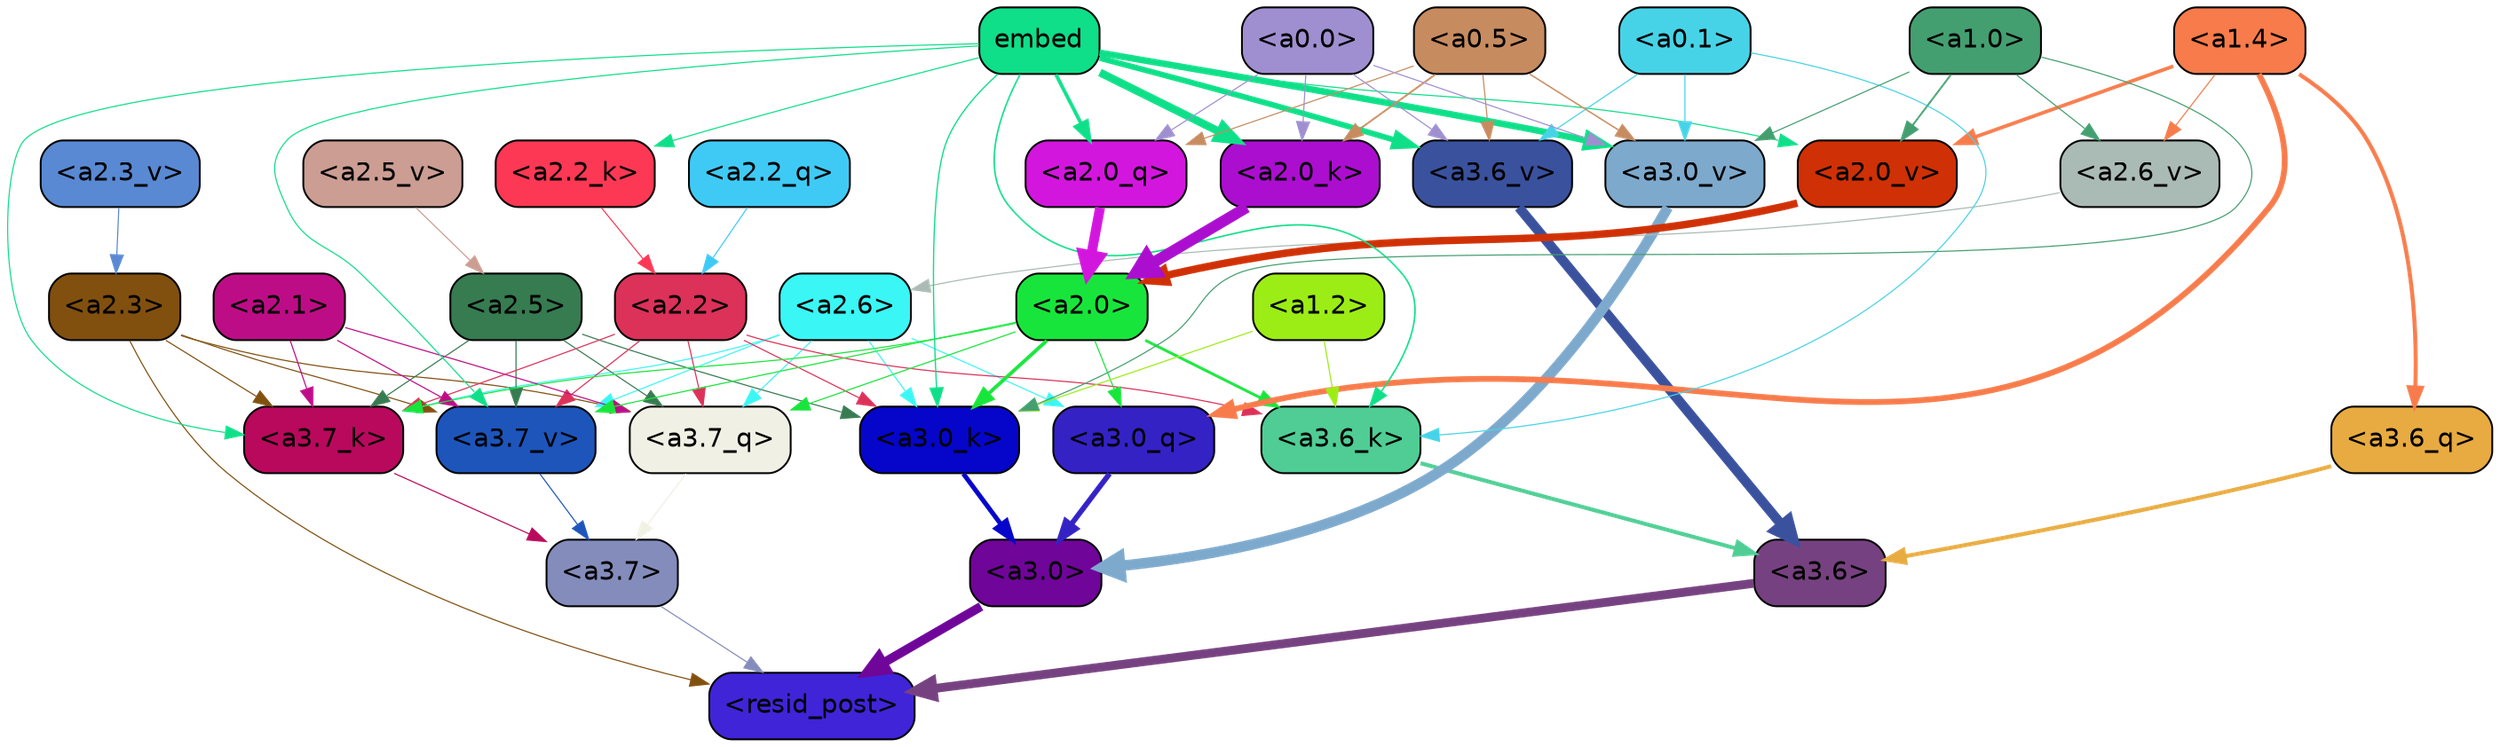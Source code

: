 strict digraph "" {
	graph [bgcolor=transparent,
		layout=dot,
		overlap=false,
		splines=true
	];
	"<a3.7>"	[color=black,
		fillcolor="#848cbc",
		fontname=Helvetica,
		shape=box,
		style="filled, rounded"];
	"<resid_post>"	[color=black,
		fillcolor="#4024d8",
		fontname=Helvetica,
		shape=box,
		style="filled, rounded"];
	"<a3.7>" -> "<resid_post>"	[color="#848cbc",
		penwidth=0.6];
	"<a3.6>"	[color=black,
		fillcolor="#764180",
		fontname=Helvetica,
		shape=box,
		style="filled, rounded"];
	"<a3.6>" -> "<resid_post>"	[color="#764180",
		penwidth=4.7534414529800415];
	"<a3.0>"	[color=black,
		fillcolor="#6f0599",
		fontname=Helvetica,
		shape=box,
		style="filled, rounded"];
	"<a3.0>" -> "<resid_post>"	[color="#6f0599",
		penwidth=4.898576855659485];
	"<a2.3>"	[color=black,
		fillcolor="#81500f",
		fontname=Helvetica,
		shape=box,
		style="filled, rounded"];
	"<a2.3>" -> "<resid_post>"	[color="#81500f",
		penwidth=0.6];
	"<a3.7_q>"	[color=black,
		fillcolor="#f1f0e4",
		fontname=Helvetica,
		shape=box,
		style="filled, rounded"];
	"<a2.3>" -> "<a3.7_q>"	[color="#81500f",
		penwidth=0.6];
	"<a3.7_k>"	[color=black,
		fillcolor="#b9095c",
		fontname=Helvetica,
		shape=box,
		style="filled, rounded"];
	"<a2.3>" -> "<a3.7_k>"	[color="#81500f",
		penwidth=0.6];
	"<a3.7_v>"	[color=black,
		fillcolor="#1d55bb",
		fontname=Helvetica,
		shape=box,
		style="filled, rounded"];
	"<a2.3>" -> "<a3.7_v>"	[color="#81500f",
		penwidth=0.6];
	"<a3.7_q>" -> "<a3.7>"	[color="#f1f0e4",
		penwidth=0.6];
	"<a3.6_q>"	[color=black,
		fillcolor="#e7ab41",
		fontname=Helvetica,
		shape=box,
		style="filled, rounded"];
	"<a3.6_q>" -> "<a3.6>"	[color="#e7ab41",
		penwidth=2.160832464694977];
	"<a3.0_q>"	[color=black,
		fillcolor="#3422c5",
		fontname=Helvetica,
		shape=box,
		style="filled, rounded"];
	"<a3.0_q>" -> "<a3.0>"	[color="#3422c5",
		penwidth=2.870753765106201];
	"<a3.7_k>" -> "<a3.7>"	[color="#b9095c",
		penwidth=0.6];
	"<a3.6_k>"	[color=black,
		fillcolor="#4fcd94",
		fontname=Helvetica,
		shape=box,
		style="filled, rounded"];
	"<a3.6_k>" -> "<a3.6>"	[color="#4fcd94",
		penwidth=2.13908451795578];
	"<a3.0_k>"	[color=black,
		fillcolor="#0506c9",
		fontname=Helvetica,
		shape=box,
		style="filled, rounded"];
	"<a3.0_k>" -> "<a3.0>"	[color="#0506c9",
		penwidth=2.520303964614868];
	"<a3.7_v>" -> "<a3.7>"	[color="#1d55bb",
		penwidth=0.6];
	"<a3.6_v>"	[color=black,
		fillcolor="#3a519e",
		fontname=Helvetica,
		shape=box,
		style="filled, rounded"];
	"<a3.6_v>" -> "<a3.6>"	[color="#3a519e",
		penwidth=5.297133803367615];
	"<a3.0_v>"	[color=black,
		fillcolor="#7da9cc",
		fontname=Helvetica,
		shape=box,
		style="filled, rounded"];
	"<a3.0_v>" -> "<a3.0>"	[color="#7da9cc",
		penwidth=5.680712580680847];
	"<a2.6>"	[color=black,
		fillcolor="#3af6f5",
		fontname=Helvetica,
		shape=box,
		style="filled, rounded"];
	"<a2.6>" -> "<a3.7_q>"	[color="#3af6f5",
		penwidth=0.6];
	"<a2.6>" -> "<a3.0_q>"	[color="#3af6f5",
		penwidth=0.6];
	"<a2.6>" -> "<a3.7_k>"	[color="#3af6f5",
		penwidth=0.6];
	"<a2.6>" -> "<a3.0_k>"	[color="#3af6f5",
		penwidth=0.6];
	"<a2.6>" -> "<a3.7_v>"	[color="#3af6f5",
		penwidth=0.6];
	"<a2.5>"	[color=black,
		fillcolor="#377b51",
		fontname=Helvetica,
		shape=box,
		style="filled, rounded"];
	"<a2.5>" -> "<a3.7_q>"	[color="#377b51",
		penwidth=0.6];
	"<a2.5>" -> "<a3.7_k>"	[color="#377b51",
		penwidth=0.6];
	"<a2.5>" -> "<a3.0_k>"	[color="#377b51",
		penwidth=0.6];
	"<a2.5>" -> "<a3.7_v>"	[color="#377b51",
		penwidth=0.6];
	"<a2.2>"	[color=black,
		fillcolor="#dc3159",
		fontname=Helvetica,
		shape=box,
		style="filled, rounded"];
	"<a2.2>" -> "<a3.7_q>"	[color="#dc3159",
		penwidth=0.6];
	"<a2.2>" -> "<a3.7_k>"	[color="#dc3159",
		penwidth=0.6];
	"<a2.2>" -> "<a3.6_k>"	[color="#dc3159",
		penwidth=0.6];
	"<a2.2>" -> "<a3.0_k>"	[color="#dc3159",
		penwidth=0.6];
	"<a2.2>" -> "<a3.7_v>"	[color="#dc3159",
		penwidth=0.6];
	"<a2.1>"	[color=black,
		fillcolor="#bd0d86",
		fontname=Helvetica,
		shape=box,
		style="filled, rounded"];
	"<a2.1>" -> "<a3.7_q>"	[color="#bd0d86",
		penwidth=0.6];
	"<a2.1>" -> "<a3.7_k>"	[color="#bd0d86",
		penwidth=0.6];
	"<a2.1>" -> "<a3.7_v>"	[color="#bd0d86",
		penwidth=0.6];
	"<a2.0>"	[color=black,
		fillcolor="#18e53b",
		fontname=Helvetica,
		shape=box,
		style="filled, rounded"];
	"<a2.0>" -> "<a3.7_q>"	[color="#18e53b",
		penwidth=0.6];
	"<a2.0>" -> "<a3.0_q>"	[color="#18e53b",
		penwidth=0.6];
	"<a2.0>" -> "<a3.7_k>"	[color="#18e53b",
		penwidth=0.6];
	"<a2.0>" -> "<a3.6_k>"	[color="#18e53b",
		penwidth=1.4807794839143753];
	"<a2.0>" -> "<a3.0_k>"	[color="#18e53b",
		penwidth=1.9436544477939606];
	"<a2.0>" -> "<a3.7_v>"	[color="#18e53b",
		penwidth=0.6];
	"<a1.4>"	[color=black,
		fillcolor="#f77b4b",
		fontname=Helvetica,
		shape=box,
		style="filled, rounded"];
	"<a1.4>" -> "<a3.6_q>"	[color="#f77b4b",
		penwidth=2.1635248363018036];
	"<a1.4>" -> "<a3.0_q>"	[color="#f77b4b",
		penwidth=3.1362746953964233];
	"<a2.6_v>"	[color=black,
		fillcolor="#aabbb5",
		fontname=Helvetica,
		shape=box,
		style="filled, rounded"];
	"<a1.4>" -> "<a2.6_v>"	[color="#f77b4b",
		penwidth=0.6];
	"<a2.0_v>"	[color=black,
		fillcolor="#cf3005",
		fontname=Helvetica,
		shape=box,
		style="filled, rounded"];
	"<a1.4>" -> "<a2.0_v>"	[color="#f77b4b",
		penwidth=1.9271827340126038];
	embed	[color=black,
		fillcolor="#0edf88",
		fontname=Helvetica,
		shape=box,
		style="filled, rounded"];
	embed -> "<a3.7_k>"	[color="#0edf88",
		penwidth=0.6];
	embed -> "<a3.6_k>"	[color="#0edf88",
		penwidth=0.8202246725559235];
	embed -> "<a3.0_k>"	[color="#0edf88",
		penwidth=0.6771316379308701];
	embed -> "<a3.7_v>"	[color="#0edf88",
		penwidth=0.6];
	embed -> "<a3.6_v>"	[color="#0edf88",
		penwidth=3.067279100418091];
	embed -> "<a3.0_v>"	[color="#0edf88",
		penwidth=3.5202720761299133];
	"<a2.0_q>"	[color=black,
		fillcolor="#d316de",
		fontname=Helvetica,
		shape=box,
		style="filled, rounded"];
	embed -> "<a2.0_q>"	[color="#0edf88",
		penwidth=1.9194039106369019];
	"<a2.2_k>"	[color=black,
		fillcolor="#fd3854",
		fontname=Helvetica,
		shape=box,
		style="filled, rounded"];
	embed -> "<a2.2_k>"	[color="#0edf88",
		penwidth=0.6];
	"<a2.0_k>"	[color=black,
		fillcolor="#ab0ecf",
		fontname=Helvetica,
		shape=box,
		style="filled, rounded"];
	embed -> "<a2.0_k>"	[color="#0edf88",
		penwidth=4.28515887260437];
	embed -> "<a2.0_v>"	[color="#0edf88",
		penwidth=0.6];
	"<a1.2>"	[color=black,
		fillcolor="#9ced15",
		fontname=Helvetica,
		shape=box,
		style="filled, rounded"];
	"<a1.2>" -> "<a3.6_k>"	[color="#9ced15",
		penwidth=0.6];
	"<a1.2>" -> "<a3.0_k>"	[color="#9ced15",
		penwidth=0.6];
	"<a0.1>"	[color=black,
		fillcolor="#47d3e7",
		fontname=Helvetica,
		shape=box,
		style="filled, rounded"];
	"<a0.1>" -> "<a3.6_k>"	[color="#47d3e7",
		penwidth=0.6];
	"<a0.1>" -> "<a3.6_v>"	[color="#47d3e7",
		penwidth=0.6];
	"<a0.1>" -> "<a3.0_v>"	[color="#47d3e7",
		penwidth=0.6];
	"<a1.0>"	[color=black,
		fillcolor="#449f70",
		fontname=Helvetica,
		shape=box,
		style="filled, rounded"];
	"<a1.0>" -> "<a3.0_k>"	[color="#449f70",
		penwidth=0.6];
	"<a1.0>" -> "<a3.0_v>"	[color="#449f70",
		penwidth=0.6];
	"<a1.0>" -> "<a2.6_v>"	[color="#449f70",
		penwidth=0.6];
	"<a1.0>" -> "<a2.0_v>"	[color="#449f70",
		penwidth=0.9754131138324738];
	"<a0.5>"	[color=black,
		fillcolor="#c78b60",
		fontname=Helvetica,
		shape=box,
		style="filled, rounded"];
	"<a0.5>" -> "<a3.6_v>"	[color="#c78b60",
		penwidth=0.6];
	"<a0.5>" -> "<a3.0_v>"	[color="#c78b60",
		penwidth=0.764040544629097];
	"<a0.5>" -> "<a2.0_q>"	[color="#c78b60",
		penwidth=0.6];
	"<a0.5>" -> "<a2.0_k>"	[color="#c78b60",
		penwidth=0.9763890504837036];
	"<a0.0>"	[color=black,
		fillcolor="#9f8fd0",
		fontname=Helvetica,
		shape=box,
		style="filled, rounded"];
	"<a0.0>" -> "<a3.6_v>"	[color="#9f8fd0",
		penwidth=0.6];
	"<a0.0>" -> "<a3.0_v>"	[color="#9f8fd0",
		penwidth=0.6];
	"<a0.0>" -> "<a2.0_q>"	[color="#9f8fd0",
		penwidth=0.6];
	"<a0.0>" -> "<a2.0_k>"	[color="#9f8fd0",
		penwidth=0.6];
	"<a2.2_q>"	[color=black,
		fillcolor="#3fcaf5",
		fontname=Helvetica,
		shape=box,
		style="filled, rounded"];
	"<a2.2_q>" -> "<a2.2>"	[color="#3fcaf5",
		penwidth=0.6];
	"<a2.0_q>" -> "<a2.0>"	[color="#d316de",
		penwidth=5.313405752182007];
	"<a2.2_k>" -> "<a2.2>"	[color="#fd3854",
		penwidth=0.6];
	"<a2.0_k>" -> "<a2.0>"	[color="#ab0ecf",
		penwidth=6.029795527458191];
	"<a2.6_v>" -> "<a2.6>"	[color="#aabbb5",
		penwidth=0.6];
	"<a2.5_v>"	[color=black,
		fillcolor="#cb9d93",
		fontname=Helvetica,
		shape=box,
		style="filled, rounded"];
	"<a2.5_v>" -> "<a2.5>"	[color="#cb9d93",
		penwidth=0.6];
	"<a2.3_v>"	[color=black,
		fillcolor="#5989d3",
		fontname=Helvetica,
		shape=box,
		style="filled, rounded"];
	"<a2.3_v>" -> "<a2.3>"	[color="#5989d3",
		penwidth=0.6];
	"<a2.0_v>" -> "<a2.0>"	[color="#cf3005",
		penwidth=4.041402816772461];
}
